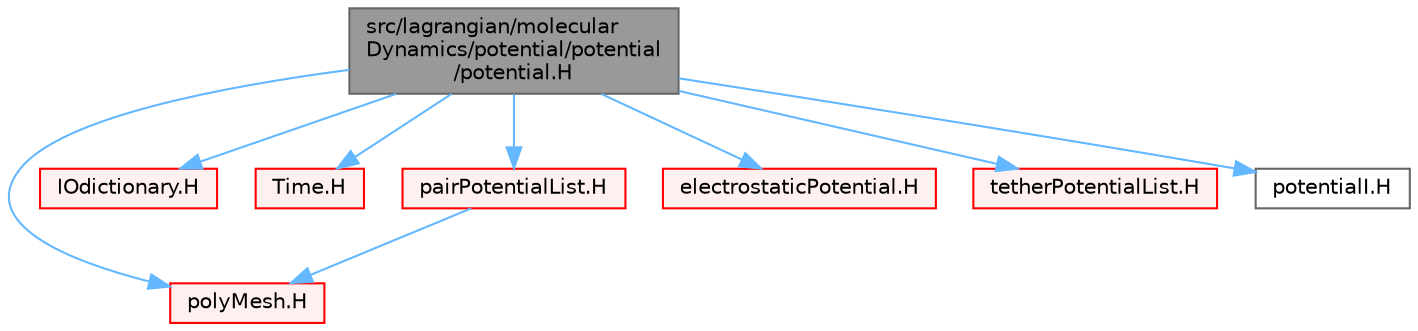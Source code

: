digraph "src/lagrangian/molecularDynamics/potential/potential/potential.H"
{
 // LATEX_PDF_SIZE
  bgcolor="transparent";
  edge [fontname=Helvetica,fontsize=10,labelfontname=Helvetica,labelfontsize=10];
  node [fontname=Helvetica,fontsize=10,shape=box,height=0.2,width=0.4];
  Node1 [id="Node000001",label="src/lagrangian/molecular\lDynamics/potential/potential\l/potential.H",height=0.2,width=0.4,color="gray40", fillcolor="grey60", style="filled", fontcolor="black",tooltip=" "];
  Node1 -> Node2 [id="edge1_Node000001_Node000002",color="steelblue1",style="solid",tooltip=" "];
  Node2 [id="Node000002",label="polyMesh.H",height=0.2,width=0.4,color="red", fillcolor="#FFF0F0", style="filled",URL="$polyMesh_8H.html",tooltip=" "];
  Node1 -> Node279 [id="edge2_Node000001_Node000279",color="steelblue1",style="solid",tooltip=" "];
  Node279 [id="Node000279",label="IOdictionary.H",height=0.2,width=0.4,color="red", fillcolor="#FFF0F0", style="filled",URL="$IOdictionary_8H.html",tooltip=" "];
  Node1 -> Node292 [id="edge3_Node000001_Node000292",color="steelblue1",style="solid",tooltip=" "];
  Node292 [id="Node000292",label="Time.H",height=0.2,width=0.4,color="red", fillcolor="#FFF0F0", style="filled",URL="$Time_8H.html",tooltip=" "];
  Node1 -> Node336 [id="edge4_Node000001_Node000336",color="steelblue1",style="solid",tooltip=" "];
  Node336 [id="Node000336",label="pairPotentialList.H",height=0.2,width=0.4,color="red", fillcolor="#FFF0F0", style="filled",URL="$pairPotentialList_8H.html",tooltip=" "];
  Node336 -> Node2 [id="edge5_Node000336_Node000002",color="steelblue1",style="solid",tooltip=" "];
  Node1 -> Node340 [id="edge6_Node000001_Node000340",color="steelblue1",style="solid",tooltip=" "];
  Node340 [id="Node000340",label="electrostaticPotential.H",height=0.2,width=0.4,color="red", fillcolor="#FFF0F0", style="filled",URL="$electrostaticPotential_8H.html",tooltip=" "];
  Node1 -> Node341 [id="edge7_Node000001_Node000341",color="steelblue1",style="solid",tooltip=" "];
  Node341 [id="Node000341",label="tetherPotentialList.H",height=0.2,width=0.4,color="red", fillcolor="#FFF0F0", style="filled",URL="$tetherPotentialList_8H.html",tooltip=" "];
  Node1 -> Node344 [id="edge8_Node000001_Node000344",color="steelblue1",style="solid",tooltip=" "];
  Node344 [id="Node000344",label="potentialI.H",height=0.2,width=0.4,color="grey40", fillcolor="white", style="filled",URL="$potentialI_8H.html",tooltip=" "];
}

